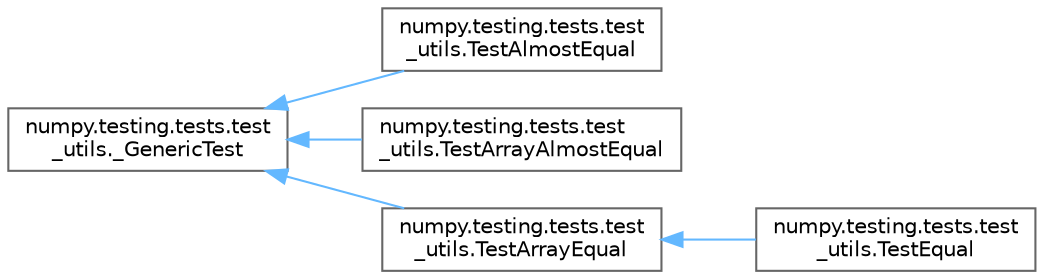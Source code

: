 digraph "Graphical Class Hierarchy"
{
 // LATEX_PDF_SIZE
  bgcolor="transparent";
  edge [fontname=Helvetica,fontsize=10,labelfontname=Helvetica,labelfontsize=10];
  node [fontname=Helvetica,fontsize=10,shape=box,height=0.2,width=0.4];
  rankdir="LR";
  Node0 [id="Node000000",label="numpy.testing.tests.test\l_utils._GenericTest",height=0.2,width=0.4,color="grey40", fillcolor="white", style="filled",URL="$d6/dea/classnumpy_1_1testing_1_1tests_1_1test__utils_1_1__GenericTest.html",tooltip=" "];
  Node0 -> Node1 [id="edge4509_Node000000_Node000001",dir="back",color="steelblue1",style="solid",tooltip=" "];
  Node1 [id="Node000001",label="numpy.testing.tests.test\l_utils.TestAlmostEqual",height=0.2,width=0.4,color="grey40", fillcolor="white", style="filled",URL="$d4/ddd/classnumpy_1_1testing_1_1tests_1_1test__utils_1_1TestAlmostEqual.html",tooltip=" "];
  Node0 -> Node2 [id="edge4510_Node000000_Node000002",dir="back",color="steelblue1",style="solid",tooltip=" "];
  Node2 [id="Node000002",label="numpy.testing.tests.test\l_utils.TestArrayAlmostEqual",height=0.2,width=0.4,color="grey40", fillcolor="white", style="filled",URL="$dc/d93/classnumpy_1_1testing_1_1tests_1_1test__utils_1_1TestArrayAlmostEqual.html",tooltip=" "];
  Node0 -> Node3 [id="edge4511_Node000000_Node000003",dir="back",color="steelblue1",style="solid",tooltip=" "];
  Node3 [id="Node000003",label="numpy.testing.tests.test\l_utils.TestArrayEqual",height=0.2,width=0.4,color="grey40", fillcolor="white", style="filled",URL="$d7/db9/classnumpy_1_1testing_1_1tests_1_1test__utils_1_1TestArrayEqual.html",tooltip=" "];
  Node3 -> Node4 [id="edge4512_Node000003_Node000004",dir="back",color="steelblue1",style="solid",tooltip=" "];
  Node4 [id="Node000004",label="numpy.testing.tests.test\l_utils.TestEqual",height=0.2,width=0.4,color="grey40", fillcolor="white", style="filled",URL="$db/de5/classnumpy_1_1testing_1_1tests_1_1test__utils_1_1TestEqual.html",tooltip=" "];
}
